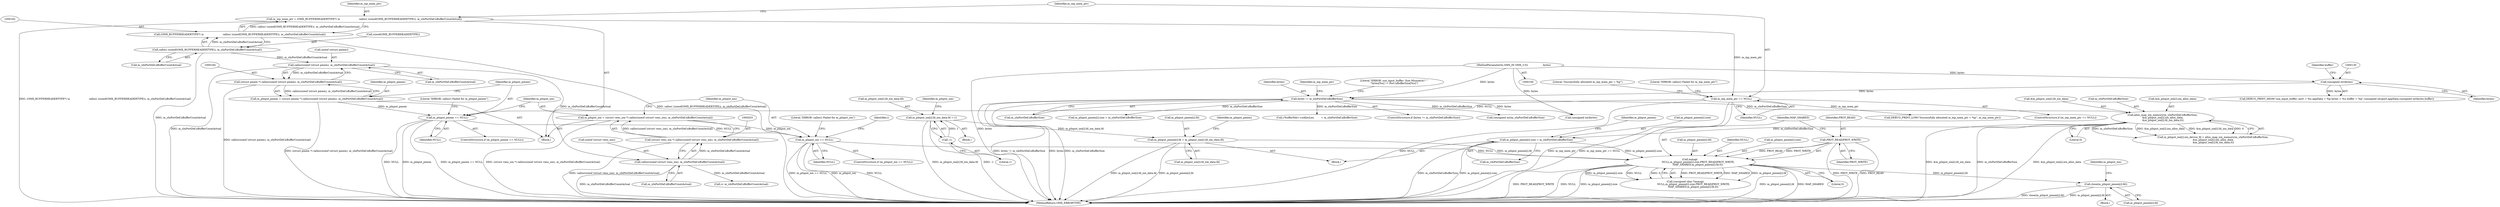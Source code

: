 digraph "0_Android_7558d03e6498e970b761aa44fff6b2c659202d95_1@API" {
"1000463" [label="(Call,close(m_pInput_pmem[i].fd))"];
"1000435" [label="(Call,mmap(\n                     NULL,m_pInput_pmem[i].size,PROT_READ|PROT_WRITE,\n                    MAP_SHARED,m_pInput_pmem[i].fd,0))"];
"1000211" [label="(Call,m_pInput_ion == NULL)"];
"1000200" [label="(Call,m_pInput_ion = (struct venc_ion *) calloc(sizeof (struct venc_ion), m_sInPortDef.nBufferCountActual))"];
"1000202" [label="(Call,(struct venc_ion *) calloc(sizeof (struct venc_ion), m_sInPortDef.nBufferCountActual))"];
"1000204" [label="(Call,calloc(sizeof (struct venc_ion), m_sInPortDef.nBufferCountActual))"];
"1000185" [label="(Call,calloc(sizeof (struct pmem), m_sInPortDef.nBufferCountActual))"];
"1000163" [label="(Call,calloc( (sizeof(OMX_BUFFERHEADERTYPE)), m_sInPortDef.nBufferCountActual))"];
"1000192" [label="(Call,m_pInput_pmem == NULL)"];
"1000181" [label="(Call,m_pInput_pmem = (struct pmem *) calloc(sizeof (struct pmem), m_sInPortDef.nBufferCountActual))"];
"1000183" [label="(Call,(struct pmem *) calloc(sizeof (struct pmem), m_sInPortDef.nBufferCountActual))"];
"1000170" [label="(Call,m_inp_mem_ptr == NULL)"];
"1000159" [label="(Call,m_inp_mem_ptr = (OMX_BUFFERHEADERTYPE*) \\n                        calloc( (sizeof(OMX_BUFFERHEADERTYPE)), m_sInPortDef.nBufferCountActual))"];
"1000161" [label="(Call,(OMX_BUFFERHEADERTYPE*) \\n                        calloc( (sizeof(OMX_BUFFERHEADERTYPE)), m_sInPortDef.nBufferCountActual))"];
"1000398" [label="(Call,m_pInput_pmem[i].size = m_sInPortDef.nBufferSize)"];
"1000355" [label="(Call,alloc_map_ion_memory(m_sInPortDef.nBufferSize,\n &m_pInput_ion[i].ion_alloc_data,\n &m_pInput_ion[i].fd_ion_data,0))"];
"1000134" [label="(Call,bytes != m_sInPortDef.nBufferSize)"];
"1000129" [label="(Call,(unsigned int)bytes)"];
"1000105" [label="(MethodParameterIn,OMX_IN OMX_U32                   bytes)"];
"1000442" [label="(Call,PROT_READ|PROT_WRITE)"];
"1000385" [label="(Call,m_pInput_pmem[i].fd = m_pInput_ion[i].fd_ion_data.fd)"];
"1000247" [label="(Call,m_pInput_ion[i].fd_ion_data.fd =-1)"];
"1000255" [label="(Call,-1)"];
"1000202" [label="(Call,(struct venc_ion *) calloc(sizeof (struct venc_ion), m_sInPortDef.nBufferCountActual))"];
"1000182" [label="(Identifier,m_pInput_pmem)"];
"1000212" [label="(Identifier,m_pInput_ion)"];
"1000210" [label="(ControlStructure,if (m_pInput_ion == NULL))"];
"1000518" [label="(Call,m_pInput_pmem[i].size = m_sInPortDef.nBufferSize)"];
"1000194" [label="(Identifier,NULL)"];
"1000325" [label="(Call,(*bufferHdr)->nAllocLen         = m_sInPortDef.nBufferSize)"];
"1000197" [label="(Literal,\"ERROR: calloc() Failed for m_pInput_pmem\")"];
"1000404" [label="(Call,m_sInPortDef.nBufferSize)"];
"1000399" [label="(Call,m_pInput_pmem[i].size)"];
"1000216" [label="(Literal,\"ERROR: calloc() Failed for m_pInput_ion\")"];
"1000164" [label="(Call,sizeof(OMX_BUFFERHEADERTYPE))"];
"1000161" [label="(Call,(OMX_BUFFERHEADERTYPE*) \\n                        calloc( (sizeof(OMX_BUFFERHEADERTYPE)), m_sInPortDef.nBufferCountActual))"];
"1000446" [label="(Call,m_pInput_pmem[i].fd)"];
"1000211" [label="(Call,m_pInput_ion == NULL)"];
"1000193" [label="(Identifier,m_pInput_pmem)"];
"1000188" [label="(Call,m_sInPortDef.nBufferCountActual)"];
"1000105" [label="(MethodParameterIn,OMX_IN OMX_U32                   bytes)"];
"1000365" [label="(Call,&m_pInput_ion[i].fd_ion_data)"];
"1000371" [label="(Literal,0)"];
"1000135" [label="(Identifier,bytes)"];
"1000436" [label="(Identifier,NULL)"];
"1000463" [label="(Call,close(m_pInput_pmem[i].fd))"];
"1000171" [label="(Identifier,m_inp_mem_ptr)"];
"1000159" [label="(Call,m_inp_mem_ptr = (OMX_BUFFERHEADERTYPE*) \\n                        calloc( (sizeof(OMX_BUFFERHEADERTYPE)), m_sInPortDef.nBufferCountActual))"];
"1000170" [label="(Call,m_inp_mem_ptr == NULL)"];
"1000166" [label="(Call,m_sInPortDef.nBufferCountActual)"];
"1000442" [label="(Call,PROT_READ|PROT_WRITE)"];
"1000460" [label="(Block,)"];
"1000451" [label="(Literal,0)"];
"1000172" [label="(Identifier,NULL)"];
"1000261" [label="(Identifier,m_pInput_ion)"];
"1000131" [label="(Identifier,bytes)"];
"1000123" [label="(Call,DEBUG_PRINT_HIGH(\"use_input_buffer: port = %u appData = %p bytes = %u buffer = %p\",(unsigned int)port,appData,(unsigned int)bytes,buffer))"];
"1000160" [label="(Identifier,m_inp_mem_ptr)"];
"1000191" [label="(ControlStructure,if (m_pInput_pmem == NULL))"];
"1000155" [label="(Block,)"];
"1000248" [label="(Call,m_pInput_ion[i].fd_ion_data.fd)"];
"1000433" [label="(Call,(unsigned char *)mmap(\n                     NULL,m_pInput_pmem[i].size,PROT_READ|PROT_WRITE,\n                    MAP_SHARED,m_pInput_pmem[i].fd,0))"];
"1000134" [label="(Call,bytes != m_sInPortDef.nBufferSize)"];
"1000221" [label="(Identifier,i)"];
"1000201" [label="(Identifier,m_pInput_ion)"];
"1000205" [label="(Call,sizeof (struct venc_ion))"];
"1000179" [label="(Literal,\"Successfully allocated m_inp_mem_ptr = %p\")"];
"1000142" [label="(Call,(unsigned int)bytes)"];
"1000223" [label="(Call,i< m_sInPortDef.nBufferCountActual)"];
"1000398" [label="(Call,m_pInput_pmem[i].size = m_sInPortDef.nBufferSize)"];
"1000592" [label="(MethodReturn,OMX_ERRORTYPE)"];
"1000207" [label="(Call,m_sInPortDef.nBufferCountActual)"];
"1000349" [label="(Call,m_pInput_ion[i].ion_device_fd = alloc_map_ion_memory(m_sInPortDef.nBufferSize,\n &m_pInput_ion[i].ion_alloc_data,\n &m_pInput_ion[i].fd_ion_data,0))"];
"1000464" [label="(Call,m_pInput_pmem[i].fd)"];
"1000133" [label="(ControlStructure,if (bytes != m_sInPortDef.nBufferSize))"];
"1000256" [label="(Literal,1)"];
"1000154" [label="(Identifier,m_inp_mem_ptr)"];
"1000356" [label="(Call,m_sInPortDef.nBufferSize)"];
"1000359" [label="(Call,&m_pInput_ion[i].ion_alloc_data)"];
"1000192" [label="(Call,m_pInput_pmem == NULL)"];
"1000401" [label="(Identifier,m_pInput_pmem)"];
"1000444" [label="(Identifier,PROT_WRITE)"];
"1000230" [label="(Block,)"];
"1000183" [label="(Call,(struct pmem *) calloc(sizeof (struct pmem), m_sInPortDef.nBufferCountActual))"];
"1000129" [label="(Call,(unsigned int)bytes)"];
"1000200" [label="(Call,m_pInput_ion = (struct venc_ion *) calloc(sizeof (struct venc_ion), m_sInPortDef.nBufferCountActual))"];
"1000445" [label="(Identifier,MAP_SHARED)"];
"1000410" [label="(Identifier,m_pInput_pmem)"];
"1000185" [label="(Call,calloc(sizeof (struct pmem), m_sInPortDef.nBufferCountActual))"];
"1000435" [label="(Call,mmap(\n                     NULL,m_pInput_pmem[i].size,PROT_READ|PROT_WRITE,\n                    MAP_SHARED,m_pInput_pmem[i].fd,0))"];
"1000385" [label="(Call,m_pInput_pmem[i].fd = m_pInput_ion[i].fd_ion_data.fd)"];
"1000178" [label="(Call,DEBUG_PRINT_LOW(\"Successfully allocated m_inp_mem_ptr = %p\", m_inp_mem_ptr))"];
"1000169" [label="(ControlStructure,if (m_inp_mem_ptr == NULL))"];
"1000163" [label="(Call,calloc( (sizeof(OMX_BUFFERHEADERTYPE)), m_sInPortDef.nBufferCountActual))"];
"1000247" [label="(Call,m_pInput_ion[i].fd_ion_data.fd =-1)"];
"1000391" [label="(Call,m_pInput_ion[i].fd_ion_data.fd)"];
"1000255" [label="(Call,-1)"];
"1000175" [label="(Literal,\"ERROR: calloc() Failed for m_inp_mem_ptr\")"];
"1000213" [label="(Identifier,NULL)"];
"1000348" [label="(Block,)"];
"1000132" [label="(Identifier,buffer)"];
"1000437" [label="(Call,m_pInput_pmem[i].size)"];
"1000141" [label="(Literal,\"ERROR: use_input_buffer: Size Mismatch!! \"\n \"bytes[%u] != Port.nBufferSize[%u]\")"];
"1000443" [label="(Identifier,PROT_READ)"];
"1000204" [label="(Call,calloc(sizeof (struct venc_ion), m_sInPortDef.nBufferCountActual))"];
"1000355" [label="(Call,alloc_map_ion_memory(m_sInPortDef.nBufferSize,\n &m_pInput_ion[i].ion_alloc_data,\n &m_pInput_ion[i].fd_ion_data,0))"];
"1000145" [label="(Call,(unsigned int)m_sInPortDef.nBufferSize)"];
"1000136" [label="(Call,m_sInPortDef.nBufferSize)"];
"1000472" [label="(Identifier,m_pInput_ion)"];
"1000181" [label="(Call,m_pInput_pmem = (struct pmem *) calloc(sizeof (struct pmem), m_sInPortDef.nBufferCountActual))"];
"1000386" [label="(Call,m_pInput_pmem[i].fd)"];
"1000186" [label="(Call,sizeof (struct pmem))"];
"1000463" -> "1000460"  [label="AST: "];
"1000463" -> "1000464"  [label="CFG: "];
"1000464" -> "1000463"  [label="AST: "];
"1000472" -> "1000463"  [label="CFG: "];
"1000463" -> "1000592"  [label="DDG: close(m_pInput_pmem[i].fd)"];
"1000463" -> "1000592"  [label="DDG: m_pInput_pmem[i].fd"];
"1000435" -> "1000463"  [label="DDG: m_pInput_pmem[i].fd"];
"1000435" -> "1000433"  [label="AST: "];
"1000435" -> "1000451"  [label="CFG: "];
"1000436" -> "1000435"  [label="AST: "];
"1000437" -> "1000435"  [label="AST: "];
"1000442" -> "1000435"  [label="AST: "];
"1000445" -> "1000435"  [label="AST: "];
"1000446" -> "1000435"  [label="AST: "];
"1000451" -> "1000435"  [label="AST: "];
"1000433" -> "1000435"  [label="CFG: "];
"1000435" -> "1000592"  [label="DDG: PROT_READ|PROT_WRITE"];
"1000435" -> "1000592"  [label="DDG: NULL"];
"1000435" -> "1000592"  [label="DDG: m_pInput_pmem[i].size"];
"1000435" -> "1000592"  [label="DDG: m_pInput_pmem[i].fd"];
"1000435" -> "1000592"  [label="DDG: MAP_SHARED"];
"1000435" -> "1000433"  [label="DDG: PROT_READ|PROT_WRITE"];
"1000435" -> "1000433"  [label="DDG: MAP_SHARED"];
"1000435" -> "1000433"  [label="DDG: m_pInput_pmem[i].fd"];
"1000435" -> "1000433"  [label="DDG: m_pInput_pmem[i].size"];
"1000435" -> "1000433"  [label="DDG: NULL"];
"1000435" -> "1000433"  [label="DDG: 0"];
"1000211" -> "1000435"  [label="DDG: NULL"];
"1000398" -> "1000435"  [label="DDG: m_pInput_pmem[i].size"];
"1000442" -> "1000435"  [label="DDG: PROT_READ"];
"1000442" -> "1000435"  [label="DDG: PROT_WRITE"];
"1000385" -> "1000435"  [label="DDG: m_pInput_pmem[i].fd"];
"1000211" -> "1000210"  [label="AST: "];
"1000211" -> "1000213"  [label="CFG: "];
"1000212" -> "1000211"  [label="AST: "];
"1000213" -> "1000211"  [label="AST: "];
"1000216" -> "1000211"  [label="CFG: "];
"1000221" -> "1000211"  [label="CFG: "];
"1000211" -> "1000592"  [label="DDG: m_pInput_ion"];
"1000211" -> "1000592"  [label="DDG: NULL"];
"1000211" -> "1000592"  [label="DDG: m_pInput_ion == NULL"];
"1000200" -> "1000211"  [label="DDG: m_pInput_ion"];
"1000192" -> "1000211"  [label="DDG: NULL"];
"1000200" -> "1000155"  [label="AST: "];
"1000200" -> "1000202"  [label="CFG: "];
"1000201" -> "1000200"  [label="AST: "];
"1000202" -> "1000200"  [label="AST: "];
"1000212" -> "1000200"  [label="CFG: "];
"1000200" -> "1000592"  [label="DDG: (struct venc_ion *) calloc(sizeof (struct venc_ion), m_sInPortDef.nBufferCountActual)"];
"1000202" -> "1000200"  [label="DDG: calloc(sizeof (struct venc_ion), m_sInPortDef.nBufferCountActual)"];
"1000202" -> "1000204"  [label="CFG: "];
"1000203" -> "1000202"  [label="AST: "];
"1000204" -> "1000202"  [label="AST: "];
"1000202" -> "1000592"  [label="DDG: calloc(sizeof (struct venc_ion), m_sInPortDef.nBufferCountActual)"];
"1000204" -> "1000202"  [label="DDG: m_sInPortDef.nBufferCountActual"];
"1000204" -> "1000207"  [label="CFG: "];
"1000205" -> "1000204"  [label="AST: "];
"1000207" -> "1000204"  [label="AST: "];
"1000204" -> "1000592"  [label="DDG: m_sInPortDef.nBufferCountActual"];
"1000185" -> "1000204"  [label="DDG: m_sInPortDef.nBufferCountActual"];
"1000204" -> "1000223"  [label="DDG: m_sInPortDef.nBufferCountActual"];
"1000185" -> "1000183"  [label="AST: "];
"1000185" -> "1000188"  [label="CFG: "];
"1000186" -> "1000185"  [label="AST: "];
"1000188" -> "1000185"  [label="AST: "];
"1000183" -> "1000185"  [label="CFG: "];
"1000185" -> "1000592"  [label="DDG: m_sInPortDef.nBufferCountActual"];
"1000185" -> "1000183"  [label="DDG: m_sInPortDef.nBufferCountActual"];
"1000163" -> "1000185"  [label="DDG: m_sInPortDef.nBufferCountActual"];
"1000163" -> "1000161"  [label="AST: "];
"1000163" -> "1000166"  [label="CFG: "];
"1000164" -> "1000163"  [label="AST: "];
"1000166" -> "1000163"  [label="AST: "];
"1000161" -> "1000163"  [label="CFG: "];
"1000163" -> "1000592"  [label="DDG: m_sInPortDef.nBufferCountActual"];
"1000163" -> "1000161"  [label="DDG: m_sInPortDef.nBufferCountActual"];
"1000192" -> "1000191"  [label="AST: "];
"1000192" -> "1000194"  [label="CFG: "];
"1000193" -> "1000192"  [label="AST: "];
"1000194" -> "1000192"  [label="AST: "];
"1000197" -> "1000192"  [label="CFG: "];
"1000201" -> "1000192"  [label="CFG: "];
"1000192" -> "1000592"  [label="DDG: NULL"];
"1000192" -> "1000592"  [label="DDG: m_pInput_pmem"];
"1000192" -> "1000592"  [label="DDG: m_pInput_pmem == NULL"];
"1000181" -> "1000192"  [label="DDG: m_pInput_pmem"];
"1000170" -> "1000192"  [label="DDG: NULL"];
"1000181" -> "1000155"  [label="AST: "];
"1000181" -> "1000183"  [label="CFG: "];
"1000182" -> "1000181"  [label="AST: "];
"1000183" -> "1000181"  [label="AST: "];
"1000193" -> "1000181"  [label="CFG: "];
"1000181" -> "1000592"  [label="DDG: (struct pmem *) calloc(sizeof (struct pmem), m_sInPortDef.nBufferCountActual)"];
"1000183" -> "1000181"  [label="DDG: calloc(sizeof (struct pmem), m_sInPortDef.nBufferCountActual)"];
"1000184" -> "1000183"  [label="AST: "];
"1000183" -> "1000592"  [label="DDG: calloc(sizeof (struct pmem), m_sInPortDef.nBufferCountActual)"];
"1000170" -> "1000169"  [label="AST: "];
"1000170" -> "1000172"  [label="CFG: "];
"1000171" -> "1000170"  [label="AST: "];
"1000172" -> "1000170"  [label="AST: "];
"1000175" -> "1000170"  [label="CFG: "];
"1000179" -> "1000170"  [label="CFG: "];
"1000170" -> "1000592"  [label="DDG: NULL"];
"1000170" -> "1000592"  [label="DDG: m_inp_mem_ptr"];
"1000170" -> "1000592"  [label="DDG: m_inp_mem_ptr == NULL"];
"1000159" -> "1000170"  [label="DDG: m_inp_mem_ptr"];
"1000170" -> "1000178"  [label="DDG: m_inp_mem_ptr"];
"1000159" -> "1000155"  [label="AST: "];
"1000159" -> "1000161"  [label="CFG: "];
"1000160" -> "1000159"  [label="AST: "];
"1000161" -> "1000159"  [label="AST: "];
"1000171" -> "1000159"  [label="CFG: "];
"1000159" -> "1000592"  [label="DDG: (OMX_BUFFERHEADERTYPE*) \\n                        calloc( (sizeof(OMX_BUFFERHEADERTYPE)), m_sInPortDef.nBufferCountActual)"];
"1000161" -> "1000159"  [label="DDG: calloc( (sizeof(OMX_BUFFERHEADERTYPE)), m_sInPortDef.nBufferCountActual)"];
"1000162" -> "1000161"  [label="AST: "];
"1000161" -> "1000592"  [label="DDG: calloc( (sizeof(OMX_BUFFERHEADERTYPE)), m_sInPortDef.nBufferCountActual)"];
"1000398" -> "1000348"  [label="AST: "];
"1000398" -> "1000404"  [label="CFG: "];
"1000399" -> "1000398"  [label="AST: "];
"1000404" -> "1000398"  [label="AST: "];
"1000410" -> "1000398"  [label="CFG: "];
"1000398" -> "1000592"  [label="DDG: m_sInPortDef.nBufferSize"];
"1000398" -> "1000592"  [label="DDG: m_pInput_pmem[i].size"];
"1000355" -> "1000398"  [label="DDG: m_sInPortDef.nBufferSize"];
"1000355" -> "1000349"  [label="AST: "];
"1000355" -> "1000371"  [label="CFG: "];
"1000356" -> "1000355"  [label="AST: "];
"1000359" -> "1000355"  [label="AST: "];
"1000365" -> "1000355"  [label="AST: "];
"1000371" -> "1000355"  [label="AST: "];
"1000349" -> "1000355"  [label="CFG: "];
"1000355" -> "1000592"  [label="DDG: &m_pInput_ion[i].fd_ion_data"];
"1000355" -> "1000592"  [label="DDG: m_sInPortDef.nBufferSize"];
"1000355" -> "1000592"  [label="DDG: &m_pInput_ion[i].ion_alloc_data"];
"1000355" -> "1000349"  [label="DDG: m_sInPortDef.nBufferSize"];
"1000355" -> "1000349"  [label="DDG: &m_pInput_ion[i].ion_alloc_data"];
"1000355" -> "1000349"  [label="DDG: &m_pInput_ion[i].fd_ion_data"];
"1000355" -> "1000349"  [label="DDG: 0"];
"1000134" -> "1000355"  [label="DDG: m_sInPortDef.nBufferSize"];
"1000134" -> "1000133"  [label="AST: "];
"1000134" -> "1000136"  [label="CFG: "];
"1000135" -> "1000134"  [label="AST: "];
"1000136" -> "1000134"  [label="AST: "];
"1000141" -> "1000134"  [label="CFG: "];
"1000154" -> "1000134"  [label="CFG: "];
"1000134" -> "1000592"  [label="DDG: bytes != m_sInPortDef.nBufferSize"];
"1000134" -> "1000592"  [label="DDG: bytes"];
"1000134" -> "1000592"  [label="DDG: m_sInPortDef.nBufferSize"];
"1000129" -> "1000134"  [label="DDG: bytes"];
"1000105" -> "1000134"  [label="DDG: bytes"];
"1000134" -> "1000142"  [label="DDG: bytes"];
"1000134" -> "1000145"  [label="DDG: m_sInPortDef.nBufferSize"];
"1000134" -> "1000325"  [label="DDG: m_sInPortDef.nBufferSize"];
"1000134" -> "1000518"  [label="DDG: m_sInPortDef.nBufferSize"];
"1000129" -> "1000123"  [label="AST: "];
"1000129" -> "1000131"  [label="CFG: "];
"1000130" -> "1000129"  [label="AST: "];
"1000131" -> "1000129"  [label="AST: "];
"1000132" -> "1000129"  [label="CFG: "];
"1000129" -> "1000123"  [label="DDG: bytes"];
"1000105" -> "1000129"  [label="DDG: bytes"];
"1000105" -> "1000100"  [label="AST: "];
"1000105" -> "1000592"  [label="DDG: bytes"];
"1000105" -> "1000142"  [label="DDG: bytes"];
"1000442" -> "1000444"  [label="CFG: "];
"1000443" -> "1000442"  [label="AST: "];
"1000444" -> "1000442"  [label="AST: "];
"1000445" -> "1000442"  [label="CFG: "];
"1000442" -> "1000592"  [label="DDG: PROT_READ"];
"1000442" -> "1000592"  [label="DDG: PROT_WRITE"];
"1000385" -> "1000348"  [label="AST: "];
"1000385" -> "1000391"  [label="CFG: "];
"1000386" -> "1000385"  [label="AST: "];
"1000391" -> "1000385"  [label="AST: "];
"1000401" -> "1000385"  [label="CFG: "];
"1000385" -> "1000592"  [label="DDG: m_pInput_ion[i].fd_ion_data.fd"];
"1000385" -> "1000592"  [label="DDG: m_pInput_pmem[i].fd"];
"1000247" -> "1000385"  [label="DDG: m_pInput_ion[i].fd_ion_data.fd"];
"1000247" -> "1000230"  [label="AST: "];
"1000247" -> "1000255"  [label="CFG: "];
"1000248" -> "1000247"  [label="AST: "];
"1000255" -> "1000247"  [label="AST: "];
"1000261" -> "1000247"  [label="CFG: "];
"1000247" -> "1000592"  [label="DDG: m_pInput_ion[i].fd_ion_data.fd"];
"1000247" -> "1000592"  [label="DDG: -1"];
"1000255" -> "1000247"  [label="DDG: 1"];
"1000255" -> "1000256"  [label="CFG: "];
"1000256" -> "1000255"  [label="AST: "];
}
